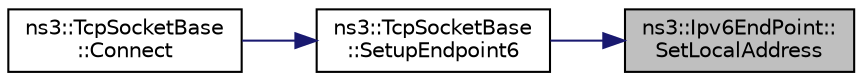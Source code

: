 digraph "ns3::Ipv6EndPoint::SetLocalAddress"
{
 // LATEX_PDF_SIZE
  edge [fontname="Helvetica",fontsize="10",labelfontname="Helvetica",labelfontsize="10"];
  node [fontname="Helvetica",fontsize="10",shape=record];
  rankdir="RL";
  Node1 [label="ns3::Ipv6EndPoint::\lSetLocalAddress",height=0.2,width=0.4,color="black", fillcolor="grey75", style="filled", fontcolor="black",tooltip="Set the local address."];
  Node1 -> Node2 [dir="back",color="midnightblue",fontsize="10",style="solid",fontname="Helvetica"];
  Node2 [label="ns3::TcpSocketBase\l::SetupEndpoint6",height=0.2,width=0.4,color="black", fillcolor="white", style="filled",URL="$classns3_1_1_tcp_socket_base.html#afe98eecb266502ddd1fdbcfa37442b7a",tooltip="Configure the endpoint v6 to a local address."];
  Node2 -> Node3 [dir="back",color="midnightblue",fontsize="10",style="solid",fontname="Helvetica"];
  Node3 [label="ns3::TcpSocketBase\l::Connect",height=0.2,width=0.4,color="black", fillcolor="white", style="filled",URL="$classns3_1_1_tcp_socket_base.html#aabd08c9eb0ee3c88c855eb7268e392bf",tooltip="Initiate a connection to a remote host."];
}
